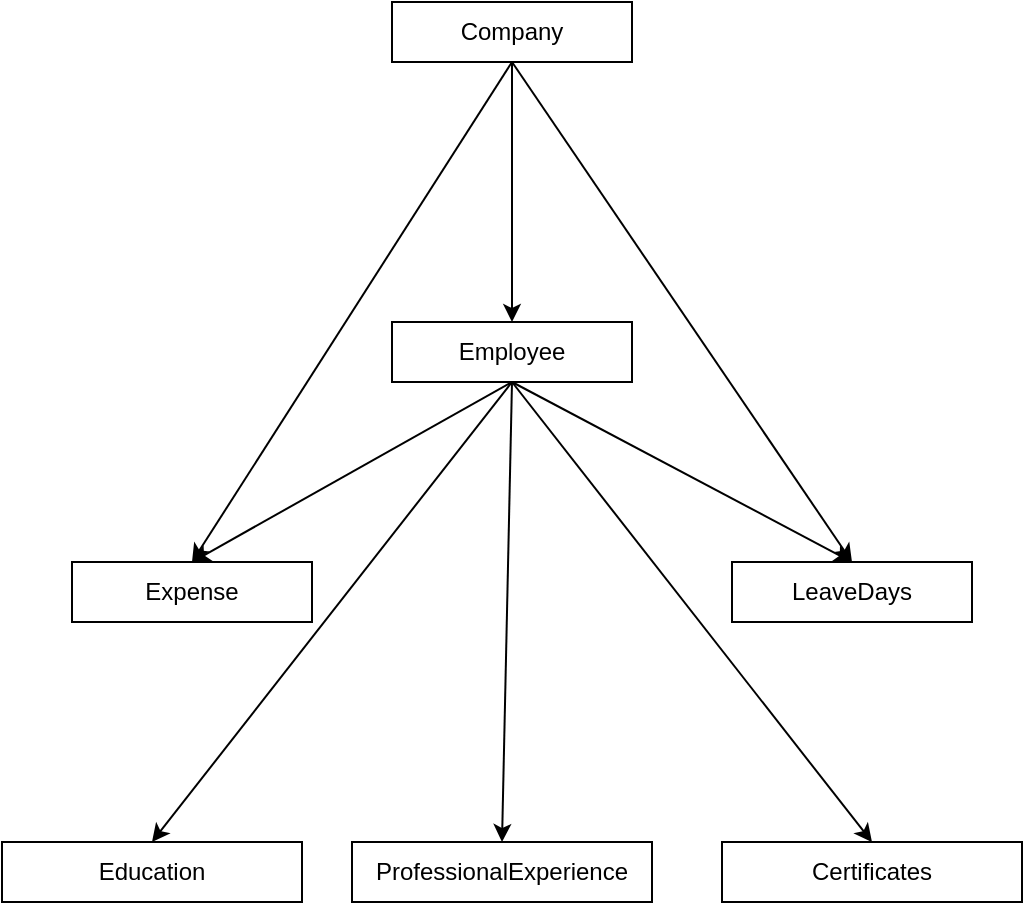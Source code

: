 <mxfile version="24.7.17">
  <diagram name="Sayfa -1" id="8J62rmm9_JE1ntaB5Tsl">
    <mxGraphModel dx="1426" dy="747" grid="1" gridSize="10" guides="1" tooltips="1" connect="1" arrows="1" fold="1" page="1" pageScale="1" pageWidth="827" pageHeight="1169" math="0" shadow="0">
      <root>
        <mxCell id="0" />
        <mxCell id="1" parent="0" />
        <mxCell id="k7pDZAZiClrhgwXMZLvQ-59" value="Company" style="rounded=0;whiteSpace=wrap;html=1;" vertex="1" parent="1">
          <mxGeometry x="330" y="30" width="120" height="30" as="geometry" />
        </mxCell>
        <mxCell id="k7pDZAZiClrhgwXMZLvQ-60" value="Employee" style="rounded=0;whiteSpace=wrap;html=1;" vertex="1" parent="1">
          <mxGeometry x="330" y="190" width="120" height="30" as="geometry" />
        </mxCell>
        <mxCell id="k7pDZAZiClrhgwXMZLvQ-61" value="" style="endArrow=classic;html=1;rounded=0;exitX=0.5;exitY=1;exitDx=0;exitDy=0;entryX=0.5;entryY=0;entryDx=0;entryDy=0;" edge="1" parent="1" source="k7pDZAZiClrhgwXMZLvQ-59" target="k7pDZAZiClrhgwXMZLvQ-60">
          <mxGeometry width="50" height="50" relative="1" as="geometry">
            <mxPoint x="570" y="420" as="sourcePoint" />
            <mxPoint x="620" y="370" as="targetPoint" />
          </mxGeometry>
        </mxCell>
        <mxCell id="k7pDZAZiClrhgwXMZLvQ-62" value="Expense" style="rounded=0;whiteSpace=wrap;html=1;" vertex="1" parent="1">
          <mxGeometry x="170" y="310" width="120" height="30" as="geometry" />
        </mxCell>
        <mxCell id="k7pDZAZiClrhgwXMZLvQ-63" value="LeaveDays" style="rounded=0;whiteSpace=wrap;html=1;" vertex="1" parent="1">
          <mxGeometry x="500" y="310" width="120" height="30" as="geometry" />
        </mxCell>
        <mxCell id="k7pDZAZiClrhgwXMZLvQ-64" value="" style="endArrow=classic;html=1;rounded=0;exitX=0.5;exitY=1;exitDx=0;exitDy=0;entryX=0.5;entryY=0;entryDx=0;entryDy=0;" edge="1" parent="1" source="k7pDZAZiClrhgwXMZLvQ-59" target="k7pDZAZiClrhgwXMZLvQ-62">
          <mxGeometry relative="1" as="geometry">
            <mxPoint x="200" y="220" as="sourcePoint" />
            <mxPoint x="360" y="220" as="targetPoint" />
          </mxGeometry>
        </mxCell>
        <mxCell id="k7pDZAZiClrhgwXMZLvQ-68" value="" style="endArrow=classic;html=1;rounded=0;exitX=0.5;exitY=1;exitDx=0;exitDy=0;entryX=0.5;entryY=0;entryDx=0;entryDy=0;" edge="1" parent="1" source="k7pDZAZiClrhgwXMZLvQ-59" target="k7pDZAZiClrhgwXMZLvQ-63">
          <mxGeometry relative="1" as="geometry">
            <mxPoint x="400" y="160" as="sourcePoint" />
            <mxPoint x="240" y="320" as="targetPoint" />
          </mxGeometry>
        </mxCell>
        <mxCell id="k7pDZAZiClrhgwXMZLvQ-73" value="" style="endArrow=classic;html=1;rounded=0;exitX=0.5;exitY=1;exitDx=0;exitDy=0;entryX=0.5;entryY=0;entryDx=0;entryDy=0;" edge="1" parent="1" source="k7pDZAZiClrhgwXMZLvQ-60" target="k7pDZAZiClrhgwXMZLvQ-62">
          <mxGeometry width="50" height="50" relative="1" as="geometry">
            <mxPoint x="390" y="410" as="sourcePoint" />
            <mxPoint x="440" y="360" as="targetPoint" />
          </mxGeometry>
        </mxCell>
        <mxCell id="k7pDZAZiClrhgwXMZLvQ-74" value="" style="endArrow=classic;html=1;rounded=0;exitX=0.5;exitY=1;exitDx=0;exitDy=0;entryX=0.5;entryY=0;entryDx=0;entryDy=0;" edge="1" parent="1" source="k7pDZAZiClrhgwXMZLvQ-60" target="k7pDZAZiClrhgwXMZLvQ-63">
          <mxGeometry relative="1" as="geometry">
            <mxPoint x="400" y="160" as="sourcePoint" />
            <mxPoint x="570" y="320" as="targetPoint" />
          </mxGeometry>
        </mxCell>
        <mxCell id="k7pDZAZiClrhgwXMZLvQ-75" value="ProfessionalExperience" style="rounded=0;whiteSpace=wrap;html=1;" vertex="1" parent="1">
          <mxGeometry x="310" y="450" width="150" height="30" as="geometry" />
        </mxCell>
        <mxCell id="k7pDZAZiClrhgwXMZLvQ-76" value="Education" style="rounded=0;whiteSpace=wrap;html=1;" vertex="1" parent="1">
          <mxGeometry x="135" y="450" width="150" height="30" as="geometry" />
        </mxCell>
        <mxCell id="k7pDZAZiClrhgwXMZLvQ-77" value="Certificates" style="rounded=0;whiteSpace=wrap;html=1;" vertex="1" parent="1">
          <mxGeometry x="495" y="450" width="150" height="30" as="geometry" />
        </mxCell>
        <mxCell id="k7pDZAZiClrhgwXMZLvQ-78" value="" style="endArrow=classic;html=1;rounded=0;entryX=0.5;entryY=0;entryDx=0;entryDy=0;" edge="1" parent="1" target="k7pDZAZiClrhgwXMZLvQ-76">
          <mxGeometry width="50" height="50" relative="1" as="geometry">
            <mxPoint x="390" y="220" as="sourcePoint" />
            <mxPoint x="240" y="320" as="targetPoint" />
          </mxGeometry>
        </mxCell>
        <mxCell id="k7pDZAZiClrhgwXMZLvQ-79" value="" style="endArrow=classic;html=1;rounded=0;entryX=0.5;entryY=0;entryDx=0;entryDy=0;exitX=0.5;exitY=1;exitDx=0;exitDy=0;" edge="1" parent="1" source="k7pDZAZiClrhgwXMZLvQ-60" target="k7pDZAZiClrhgwXMZLvQ-77">
          <mxGeometry width="50" height="50" relative="1" as="geometry">
            <mxPoint x="400" y="280" as="sourcePoint" />
            <mxPoint x="225" y="400" as="targetPoint" />
          </mxGeometry>
        </mxCell>
        <mxCell id="k7pDZAZiClrhgwXMZLvQ-80" value="" style="endArrow=classic;html=1;rounded=0;entryX=0.5;entryY=0;entryDx=0;entryDy=0;exitX=0.5;exitY=1;exitDx=0;exitDy=0;" edge="1" parent="1" source="k7pDZAZiClrhgwXMZLvQ-60" target="k7pDZAZiClrhgwXMZLvQ-75">
          <mxGeometry width="50" height="50" relative="1" as="geometry">
            <mxPoint x="400" y="280" as="sourcePoint" />
            <mxPoint x="585" y="400" as="targetPoint" />
          </mxGeometry>
        </mxCell>
      </root>
    </mxGraphModel>
  </diagram>
</mxfile>
